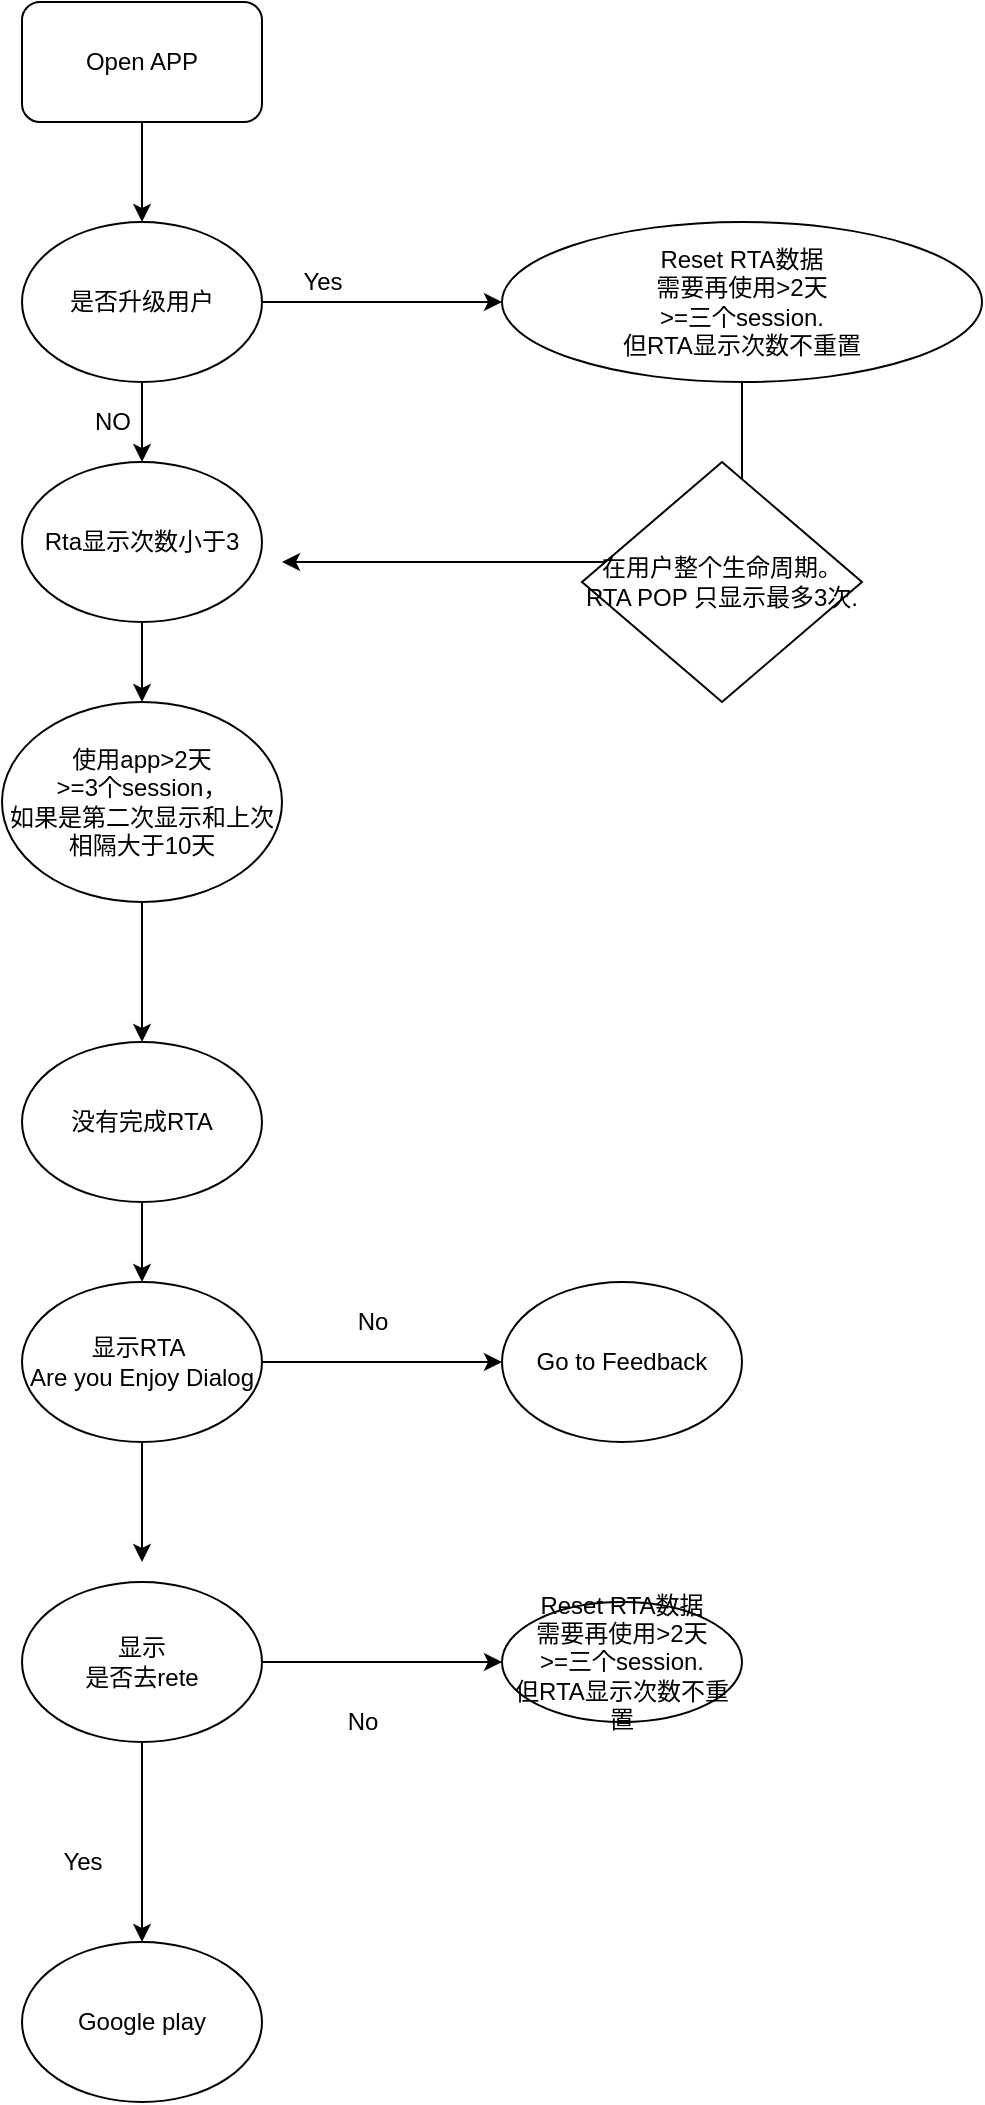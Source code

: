 <mxfile version="14.9.6" type="github">
  <diagram id="1F0Rd-pc989BCwmUIx6X" name="Page-1">
    <mxGraphModel dx="1186" dy="621" grid="1" gridSize="10" guides="1" tooltips="1" connect="1" arrows="1" fold="1" page="1" pageScale="1" pageWidth="827" pageHeight="1169" math="0" shadow="0">
      <root>
        <mxCell id="0" />
        <mxCell id="1" parent="0" />
        <mxCell id="6bVMSZCFm5HJMRc3waut-16" style="edgeStyle=orthogonalEdgeStyle;rounded=0;orthogonalLoop=1;jettySize=auto;html=1;entryX=0.5;entryY=0;entryDx=0;entryDy=0;" edge="1" parent="1" source="6bVMSZCFm5HJMRc3waut-1" target="6bVMSZCFm5HJMRc3waut-14">
          <mxGeometry relative="1" as="geometry" />
        </mxCell>
        <mxCell id="6bVMSZCFm5HJMRc3waut-1" value="Open APP" style="rounded=1;whiteSpace=wrap;html=1;" vertex="1" parent="1">
          <mxGeometry x="200" width="120" height="60" as="geometry" />
        </mxCell>
        <mxCell id="6bVMSZCFm5HJMRc3waut-10" style="edgeStyle=orthogonalEdgeStyle;rounded=0;orthogonalLoop=1;jettySize=auto;html=1;entryX=0.5;entryY=0;entryDx=0;entryDy=0;" edge="1" parent="1" source="6bVMSZCFm5HJMRc3waut-4" target="6bVMSZCFm5HJMRc3waut-7">
          <mxGeometry relative="1" as="geometry" />
        </mxCell>
        <mxCell id="6bVMSZCFm5HJMRc3waut-4" value="Rta显示次数小于3" style="ellipse;whiteSpace=wrap;html=1;" vertex="1" parent="1">
          <mxGeometry x="200" y="230" width="120" height="80" as="geometry" />
        </mxCell>
        <mxCell id="6bVMSZCFm5HJMRc3waut-11" style="edgeStyle=orthogonalEdgeStyle;rounded=0;orthogonalLoop=1;jettySize=auto;html=1;entryX=0.5;entryY=0;entryDx=0;entryDy=0;" edge="1" parent="1" source="6bVMSZCFm5HJMRc3waut-7" target="6bVMSZCFm5HJMRc3waut-8">
          <mxGeometry relative="1" as="geometry" />
        </mxCell>
        <mxCell id="6bVMSZCFm5HJMRc3waut-7" value="使用app&amp;gt;2天&lt;br&gt;&amp;gt;=3个session，&lt;br&gt;如果是第二次显示和上次相隔大于10天" style="ellipse;whiteSpace=wrap;html=1;" vertex="1" parent="1">
          <mxGeometry x="190" y="350" width="140" height="100" as="geometry" />
        </mxCell>
        <mxCell id="6bVMSZCFm5HJMRc3waut-12" style="edgeStyle=orthogonalEdgeStyle;rounded=0;orthogonalLoop=1;jettySize=auto;html=1;" edge="1" parent="1" source="6bVMSZCFm5HJMRc3waut-8">
          <mxGeometry relative="1" as="geometry">
            <mxPoint x="260" y="640" as="targetPoint" />
          </mxGeometry>
        </mxCell>
        <mxCell id="6bVMSZCFm5HJMRc3waut-8" value="没有完成RTA" style="ellipse;whiteSpace=wrap;html=1;" vertex="1" parent="1">
          <mxGeometry x="200" y="520" width="120" height="80" as="geometry" />
        </mxCell>
        <mxCell id="6bVMSZCFm5HJMRc3waut-27" style="edgeStyle=orthogonalEdgeStyle;rounded=0;orthogonalLoop=1;jettySize=auto;html=1;entryX=0;entryY=0.5;entryDx=0;entryDy=0;" edge="1" parent="1" source="6bVMSZCFm5HJMRc3waut-13" target="6bVMSZCFm5HJMRc3waut-26">
          <mxGeometry relative="1" as="geometry" />
        </mxCell>
        <mxCell id="6bVMSZCFm5HJMRc3waut-30" style="edgeStyle=orthogonalEdgeStyle;rounded=0;orthogonalLoop=1;jettySize=auto;html=1;" edge="1" parent="1" source="6bVMSZCFm5HJMRc3waut-13">
          <mxGeometry relative="1" as="geometry">
            <mxPoint x="260" y="780" as="targetPoint" />
          </mxGeometry>
        </mxCell>
        <mxCell id="6bVMSZCFm5HJMRc3waut-13" value="显示RTA&amp;nbsp;&lt;br&gt;Are you Enjoy Dialog" style="ellipse;whiteSpace=wrap;html=1;" vertex="1" parent="1">
          <mxGeometry x="200" y="640" width="120" height="80" as="geometry" />
        </mxCell>
        <mxCell id="6bVMSZCFm5HJMRc3waut-15" style="edgeStyle=orthogonalEdgeStyle;rounded=0;orthogonalLoop=1;jettySize=auto;html=1;entryX=0.5;entryY=0;entryDx=0;entryDy=0;" edge="1" parent="1" source="6bVMSZCFm5HJMRc3waut-14" target="6bVMSZCFm5HJMRc3waut-4">
          <mxGeometry relative="1" as="geometry" />
        </mxCell>
        <mxCell id="6bVMSZCFm5HJMRc3waut-19" style="edgeStyle=orthogonalEdgeStyle;rounded=0;orthogonalLoop=1;jettySize=auto;html=1;entryX=0;entryY=0.5;entryDx=0;entryDy=0;" edge="1" parent="1" source="6bVMSZCFm5HJMRc3waut-14" target="6bVMSZCFm5HJMRc3waut-18">
          <mxGeometry relative="1" as="geometry" />
        </mxCell>
        <mxCell id="6bVMSZCFm5HJMRc3waut-14" value="是否升级用户" style="ellipse;whiteSpace=wrap;html=1;" vertex="1" parent="1">
          <mxGeometry x="200" y="110" width="120" height="80" as="geometry" />
        </mxCell>
        <mxCell id="6bVMSZCFm5HJMRc3waut-17" value="NO" style="text;html=1;align=center;verticalAlign=middle;resizable=0;points=[];autosize=1;strokeColor=none;" vertex="1" parent="1">
          <mxGeometry x="230" y="200" width="30" height="20" as="geometry" />
        </mxCell>
        <mxCell id="6bVMSZCFm5HJMRc3waut-24" style="edgeStyle=orthogonalEdgeStyle;rounded=0;orthogonalLoop=1;jettySize=auto;html=1;" edge="1" parent="1" source="6bVMSZCFm5HJMRc3waut-18">
          <mxGeometry relative="1" as="geometry">
            <mxPoint x="330" y="280" as="targetPoint" />
            <Array as="points">
              <mxPoint x="560" y="280" />
            </Array>
          </mxGeometry>
        </mxCell>
        <mxCell id="6bVMSZCFm5HJMRc3waut-18" value="Reset RTA数据&lt;br&gt;需要再使用&amp;gt;2天&lt;br&gt;&amp;gt;=三个session.&lt;br&gt;但RTA显示次数不重置" style="ellipse;whiteSpace=wrap;html=1;" vertex="1" parent="1">
          <mxGeometry x="440" y="110" width="240" height="80" as="geometry" />
        </mxCell>
        <mxCell id="6bVMSZCFm5HJMRc3waut-20" value="Yes" style="text;html=1;align=center;verticalAlign=middle;resizable=0;points=[];autosize=1;strokeColor=none;" vertex="1" parent="1">
          <mxGeometry x="330" y="130" width="40" height="20" as="geometry" />
        </mxCell>
        <mxCell id="6bVMSZCFm5HJMRc3waut-25" value="在用户整个生命周期。RTA POP 只显示最多3次." style="rhombus;whiteSpace=wrap;html=1;" vertex="1" parent="1">
          <mxGeometry x="480" y="230" width="140" height="120" as="geometry" />
        </mxCell>
        <mxCell id="6bVMSZCFm5HJMRc3waut-26" value="Go to Feedback" style="ellipse;whiteSpace=wrap;html=1;" vertex="1" parent="1">
          <mxGeometry x="440" y="640" width="120" height="80" as="geometry" />
        </mxCell>
        <mxCell id="6bVMSZCFm5HJMRc3waut-28" value="No" style="text;html=1;align=center;verticalAlign=middle;resizable=0;points=[];autosize=1;strokeColor=none;" vertex="1" parent="1">
          <mxGeometry x="360" y="650" width="30" height="20" as="geometry" />
        </mxCell>
        <mxCell id="6bVMSZCFm5HJMRc3waut-32" style="edgeStyle=orthogonalEdgeStyle;rounded=0;orthogonalLoop=1;jettySize=auto;html=1;" edge="1" parent="1" source="6bVMSZCFm5HJMRc3waut-29" target="6bVMSZCFm5HJMRc3waut-33">
          <mxGeometry relative="1" as="geometry">
            <mxPoint x="260" y="970" as="targetPoint" />
          </mxGeometry>
        </mxCell>
        <mxCell id="6bVMSZCFm5HJMRc3waut-36" style="edgeStyle=orthogonalEdgeStyle;rounded=0;orthogonalLoop=1;jettySize=auto;html=1;entryX=0;entryY=0.5;entryDx=0;entryDy=0;" edge="1" parent="1" source="6bVMSZCFm5HJMRc3waut-29" target="6bVMSZCFm5HJMRc3waut-35">
          <mxGeometry relative="1" as="geometry" />
        </mxCell>
        <mxCell id="6bVMSZCFm5HJMRc3waut-29" value="显示&lt;br&gt;是否去rete" style="ellipse;whiteSpace=wrap;html=1;" vertex="1" parent="1">
          <mxGeometry x="200" y="790" width="120" height="80" as="geometry" />
        </mxCell>
        <mxCell id="6bVMSZCFm5HJMRc3waut-33" value="Google play" style="ellipse;whiteSpace=wrap;html=1;" vertex="1" parent="1">
          <mxGeometry x="200" y="970" width="120" height="80" as="geometry" />
        </mxCell>
        <mxCell id="6bVMSZCFm5HJMRc3waut-34" value="Yes" style="text;html=1;align=center;verticalAlign=middle;resizable=0;points=[];autosize=1;strokeColor=none;" vertex="1" parent="1">
          <mxGeometry x="210" y="920" width="40" height="20" as="geometry" />
        </mxCell>
        <mxCell id="6bVMSZCFm5HJMRc3waut-35" value="Reset RTA数据&lt;br&gt;需要再使用&amp;gt;2天&lt;br&gt;&amp;gt;=三个session.&lt;br&gt;但RTA显示次数不重置" style="ellipse;whiteSpace=wrap;html=1;" vertex="1" parent="1">
          <mxGeometry x="440" y="800" width="120" height="60" as="geometry" />
        </mxCell>
        <mxCell id="6bVMSZCFm5HJMRc3waut-37" value="No" style="text;html=1;align=center;verticalAlign=middle;resizable=0;points=[];autosize=1;strokeColor=none;" vertex="1" parent="1">
          <mxGeometry x="355" y="850" width="30" height="20" as="geometry" />
        </mxCell>
      </root>
    </mxGraphModel>
  </diagram>
</mxfile>
